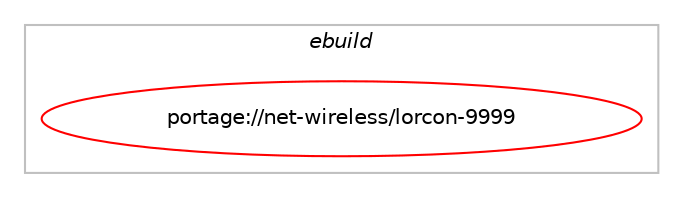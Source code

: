 digraph prolog {

# *************
# Graph options
# *************

newrank=true;
concentrate=true;
compound=true;
graph [rankdir=LR,fontname=Helvetica,fontsize=10,ranksep=1.5];#, ranksep=2.5, nodesep=0.2];
edge  [arrowhead=vee];
node  [fontname=Helvetica,fontsize=10];

# **********
# The ebuild
# **********

subgraph cluster_leftcol {
color=gray;
label=<<i>ebuild</i>>;
id [label="portage://net-wireless/lorcon-9999", color=red, width=4, href="../net-wireless/lorcon-9999.svg"];
}

# ****************
# The dependencies
# ****************

subgraph cluster_midcol {
color=gray;
label=<<i>dependencies</i>>;
subgraph cluster_compile {
fillcolor="#eeeeee";
style=filled;
label=<<i>compile</i>>;
# *** BEGIN UNKNOWN DEPENDENCY TYPE (TODO) ***
# id -> equal(use_conditional_group(positive,python,portage://net-wireless/lorcon-9999,[use_conditional_group(positive,python_targets_python3_10,portage://net-wireless/lorcon-9999,[package_dependency(portage://net-wireless/lorcon-9999,install,no,dev-lang,python,none,[,,],[slot(3.10)],[])]),use_conditional_group(positive,python_targets_python3_11,portage://net-wireless/lorcon-9999,[package_dependency(portage://net-wireless/lorcon-9999,install,no,dev-lang,python,none,[,,],[slot(3.11)],[])]),use_conditional_group(positive,python_targets_python3_12,portage://net-wireless/lorcon-9999,[package_dependency(portage://net-wireless/lorcon-9999,install,no,dev-lang,python,none,[,,],[slot(3.12)],[])])]))
# *** END UNKNOWN DEPENDENCY TYPE (TODO) ***

# *** BEGIN UNKNOWN DEPENDENCY TYPE (TODO) ***
# id -> equal(package_dependency(portage://net-wireless/lorcon-9999,install,no,dev-libs,libnl,none,[,,],[slot(3),equal],[]))
# *** END UNKNOWN DEPENDENCY TYPE (TODO) ***

# *** BEGIN UNKNOWN DEPENDENCY TYPE (TODO) ***
# id -> equal(package_dependency(portage://net-wireless/lorcon-9999,install,no,net-libs,libpcap,none,[,,],[],[]))
# *** END UNKNOWN DEPENDENCY TYPE (TODO) ***

}
subgraph cluster_compileandrun {
fillcolor="#eeeeee";
style=filled;
label=<<i>compile and run</i>>;
}
subgraph cluster_run {
fillcolor="#eeeeee";
style=filled;
label=<<i>run</i>>;
# *** BEGIN UNKNOWN DEPENDENCY TYPE (TODO) ***
# id -> equal(use_conditional_group(positive,python,portage://net-wireless/lorcon-9999,[use_conditional_group(positive,python_targets_python3_10,portage://net-wireless/lorcon-9999,[package_dependency(portage://net-wireless/lorcon-9999,run,no,dev-lang,python,none,[,,],[slot(3.10)],[])]),use_conditional_group(positive,python_targets_python3_11,portage://net-wireless/lorcon-9999,[package_dependency(portage://net-wireless/lorcon-9999,run,no,dev-lang,python,none,[,,],[slot(3.11)],[])]),use_conditional_group(positive,python_targets_python3_12,portage://net-wireless/lorcon-9999,[package_dependency(portage://net-wireless/lorcon-9999,run,no,dev-lang,python,none,[,,],[slot(3.12)],[])])]))
# *** END UNKNOWN DEPENDENCY TYPE (TODO) ***

# *** BEGIN UNKNOWN DEPENDENCY TYPE (TODO) ***
# id -> equal(package_dependency(portage://net-wireless/lorcon-9999,run,no,dev-libs,libnl,none,[,,],[slot(3),equal],[]))
# *** END UNKNOWN DEPENDENCY TYPE (TODO) ***

# *** BEGIN UNKNOWN DEPENDENCY TYPE (TODO) ***
# id -> equal(package_dependency(portage://net-wireless/lorcon-9999,run,no,net-libs,libpcap,none,[,,],[],[]))
# *** END UNKNOWN DEPENDENCY TYPE (TODO) ***

}
}

# **************
# The candidates
# **************

subgraph cluster_choices {
rank=same;
color=gray;
label=<<i>candidates</i>>;

}

}
